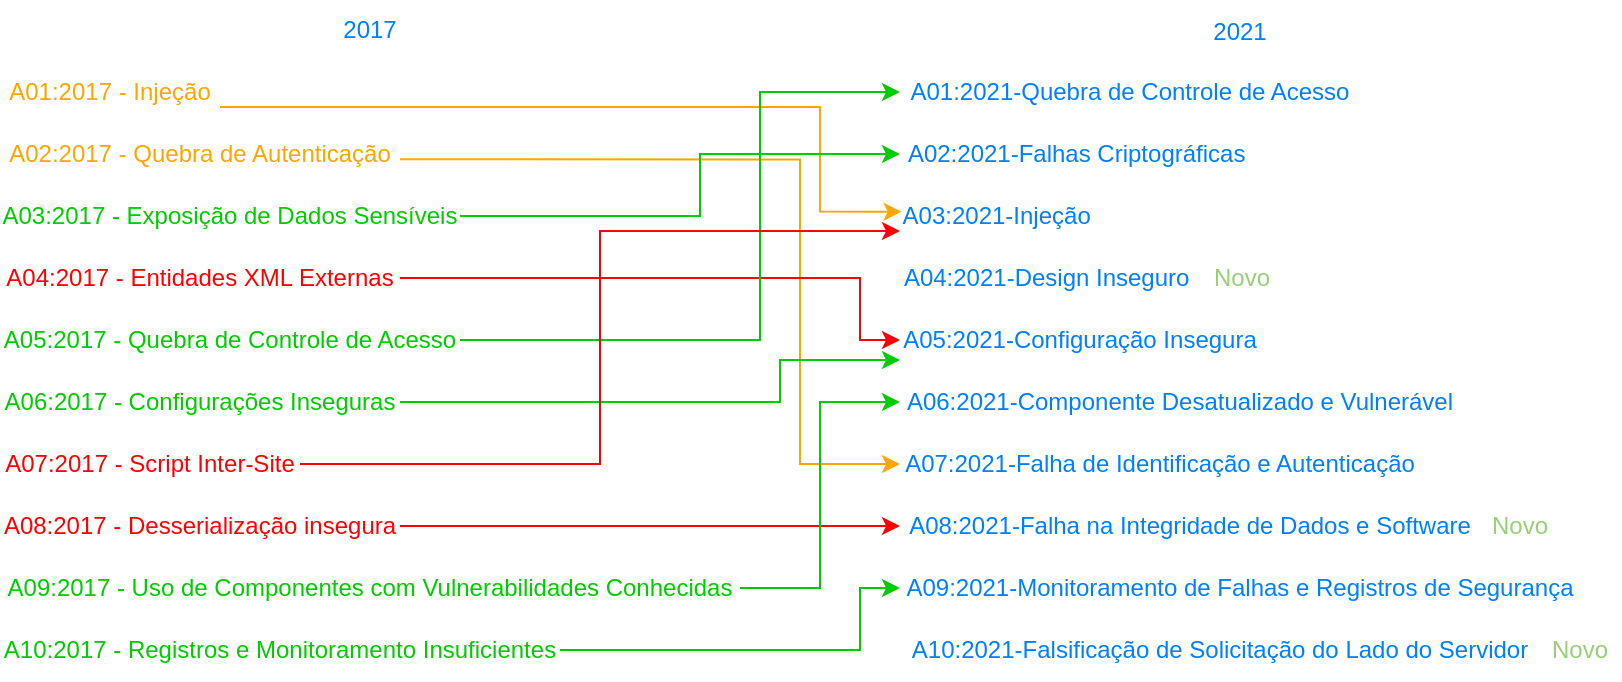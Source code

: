 <mxfile version="15.2.7" type="device"><diagram id="BOndHCQQGmPP5ZIdZ1Ay" name="Página-1"><mxGraphModel dx="1576" dy="583" grid="1" gridSize="10" guides="1" tooltips="1" connect="1" arrows="1" fold="1" page="1" pageScale="1" pageWidth="827" pageHeight="1169" math="0" shadow="0"><root><mxCell id="0"/><mxCell id="1" parent="0"/><mxCell id="EqawSOAmwR4icaeeVCUS-1" value="2017" style="text;html=1;strokeColor=none;fillColor=none;align=center;verticalAlign=middle;whiteSpace=wrap;rounded=0;fontColor=#007FFF;" parent="1" vertex="1"><mxGeometry x="110" y="160" width="30" height="30" as="geometry"/></mxCell><mxCell id="EqawSOAmwR4icaeeVCUS-27" style="edgeStyle=orthogonalEdgeStyle;rounded=0;orthogonalLoop=1;jettySize=auto;html=1;fontColor=#FF0000;strokeColor=#FFA500;entryX=0.008;entryY=0.428;entryDx=0;entryDy=0;entryPerimeter=0;exitX=1;exitY=0.75;exitDx=0;exitDy=0;" parent="1" source="EqawSOAmwR4icaeeVCUS-4" target="EqawSOAmwR4icaeeVCUS-16" edge="1"><mxGeometry relative="1" as="geometry"><mxPoint x="380" y="268" as="targetPoint"/><Array as="points"><mxPoint x="350" y="214"/><mxPoint x="350" y="266"/></Array></mxGeometry></mxCell><mxCell id="EqawSOAmwR4icaeeVCUS-4" value="A01:2017 - Injeção" style="text;html=1;strokeColor=none;fillColor=none;align=center;verticalAlign=middle;whiteSpace=wrap;rounded=0;fontColor=#FFA500;" parent="1" vertex="1"><mxGeometry x="-60" y="191" width="110" height="30" as="geometry"/></mxCell><mxCell id="EqawSOAmwR4icaeeVCUS-28" style="edgeStyle=orthogonalEdgeStyle;rounded=0;orthogonalLoop=1;jettySize=auto;html=1;entryX=0;entryY=0.5;entryDx=0;entryDy=0;fontColor=#FF0000;strokeColor=#FFA500;exitX=1;exitY=0.589;exitDx=0;exitDy=0;exitPerimeter=0;" parent="1" source="EqawSOAmwR4icaeeVCUS-5" target="EqawSOAmwR4icaeeVCUS-20" edge="1"><mxGeometry relative="1" as="geometry"><Array as="points"><mxPoint x="340" y="240"/><mxPoint x="340" y="392"/></Array></mxGeometry></mxCell><mxCell id="EqawSOAmwR4icaeeVCUS-5" value="A02:2017 - Quebra de Autenticação" style="text;html=1;strokeColor=none;fillColor=none;align=center;verticalAlign=middle;whiteSpace=wrap;rounded=0;fontColor=#FFA500;" parent="1" vertex="1"><mxGeometry x="-60" y="222" width="200" height="30" as="geometry"/></mxCell><mxCell id="EqawSOAmwR4icaeeVCUS-30" style="edgeStyle=orthogonalEdgeStyle;rounded=0;orthogonalLoop=1;jettySize=auto;html=1;entryX=0;entryY=0.5;entryDx=0;entryDy=0;fontColor=#FF0000;strokeColor=#00CC00;" parent="1" source="EqawSOAmwR4icaeeVCUS-6" target="EqawSOAmwR4icaeeVCUS-15" edge="1"><mxGeometry relative="1" as="geometry"><Array as="points"><mxPoint x="290" y="268"/><mxPoint x="290" y="237"/></Array></mxGeometry></mxCell><mxCell id="EqawSOAmwR4icaeeVCUS-6" value="A03:2017 - Exposição de Dados Sensíveis" style="text;html=1;strokeColor=none;fillColor=none;align=center;verticalAlign=middle;whiteSpace=wrap;rounded=0;fontColor=#00CC00;" parent="1" vertex="1"><mxGeometry x="-60" y="253" width="230" height="30" as="geometry"/></mxCell><mxCell id="EqawSOAmwR4icaeeVCUS-35" style="edgeStyle=orthogonalEdgeStyle;rounded=0;orthogonalLoop=1;jettySize=auto;html=1;entryX=0;entryY=0.5;entryDx=0;entryDy=0;fontColor=#FF0000;strokeColor=#FF0000;" parent="1" source="EqawSOAmwR4icaeeVCUS-7" target="EqawSOAmwR4icaeeVCUS-18" edge="1"><mxGeometry relative="1" as="geometry"><Array as="points"><mxPoint x="370" y="299"/><mxPoint x="370" y="330"/></Array></mxGeometry></mxCell><mxCell id="EqawSOAmwR4icaeeVCUS-7" value="A04:2017 - Entidades XML Externas" style="text;html=1;strokeColor=none;fillColor=none;align=center;verticalAlign=middle;whiteSpace=wrap;rounded=0;fontColor=#FF0000;" parent="1" vertex="1"><mxGeometry x="-60" y="284" width="200" height="30" as="geometry"/></mxCell><mxCell id="EqawSOAmwR4icaeeVCUS-31" style="edgeStyle=orthogonalEdgeStyle;rounded=0;orthogonalLoop=1;jettySize=auto;html=1;entryX=0;entryY=0.5;entryDx=0;entryDy=0;fontColor=#FF0000;strokeColor=#00CC00;" parent="1" source="EqawSOAmwR4icaeeVCUS-8" target="EqawSOAmwR4icaeeVCUS-14" edge="1"><mxGeometry relative="1" as="geometry"><Array as="points"><mxPoint x="320" y="330"/><mxPoint x="320" y="206"/></Array></mxGeometry></mxCell><mxCell id="EqawSOAmwR4icaeeVCUS-8" value="A05:2017 - Quebra de Controle de Acesso" style="text;html=1;strokeColor=none;fillColor=none;align=center;verticalAlign=middle;whiteSpace=wrap;rounded=0;fontColor=#00CC00;" parent="1" vertex="1"><mxGeometry x="-60" y="315" width="230" height="30" as="geometry"/></mxCell><mxCell id="EqawSOAmwR4icaeeVCUS-32" style="edgeStyle=orthogonalEdgeStyle;rounded=0;orthogonalLoop=1;jettySize=auto;html=1;fontColor=#FF0000;strokeColor=#00CC00;" parent="1" source="EqawSOAmwR4icaeeVCUS-9" target="EqawSOAmwR4icaeeVCUS-18" edge="1"><mxGeometry relative="1" as="geometry"><Array as="points"><mxPoint x="330" y="361"/><mxPoint x="330" y="340"/></Array></mxGeometry></mxCell><mxCell id="EqawSOAmwR4icaeeVCUS-9" value="A06:2017 - Configurações Inseguras" style="text;html=1;strokeColor=none;fillColor=none;align=center;verticalAlign=middle;whiteSpace=wrap;rounded=0;fontColor=#00CC00;" parent="1" vertex="1"><mxGeometry x="-60" y="346" width="200" height="30" as="geometry"/></mxCell><mxCell id="EqawSOAmwR4icaeeVCUS-37" style="edgeStyle=orthogonalEdgeStyle;rounded=0;orthogonalLoop=1;jettySize=auto;html=1;entryX=0;entryY=0.75;entryDx=0;entryDy=0;fontColor=#FF0000;strokeColor=#FF0000;" parent="1" source="EqawSOAmwR4icaeeVCUS-10" target="EqawSOAmwR4icaeeVCUS-16" edge="1"><mxGeometry relative="1" as="geometry"/></mxCell><mxCell id="EqawSOAmwR4icaeeVCUS-10" value="A07:2017 - Script Inter-Site" style="text;html=1;strokeColor=none;fillColor=none;align=center;verticalAlign=middle;whiteSpace=wrap;rounded=0;fontColor=#FF0000;" parent="1" vertex="1"><mxGeometry x="-60" y="377" width="150" height="30" as="geometry"/></mxCell><mxCell id="EqawSOAmwR4icaeeVCUS-38" style="edgeStyle=orthogonalEdgeStyle;rounded=0;orthogonalLoop=1;jettySize=auto;html=1;fontColor=#FF0000;strokeColor=#FF0000;" parent="1" source="EqawSOAmwR4icaeeVCUS-11" target="EqawSOAmwR4icaeeVCUS-21" edge="1"><mxGeometry relative="1" as="geometry"/></mxCell><mxCell id="EqawSOAmwR4icaeeVCUS-11" value="A08:2017 - Desserialização insegura" style="text;html=1;strokeColor=none;fillColor=none;align=center;verticalAlign=middle;whiteSpace=wrap;rounded=0;fontColor=#FF0000;" parent="1" vertex="1"><mxGeometry x="-60" y="408" width="200" height="30" as="geometry"/></mxCell><mxCell id="EqawSOAmwR4icaeeVCUS-33" style="edgeStyle=orthogonalEdgeStyle;rounded=0;orthogonalLoop=1;jettySize=auto;html=1;entryX=0;entryY=0.5;entryDx=0;entryDy=0;fontColor=#FF0000;strokeColor=#00CC00;" parent="1" source="EqawSOAmwR4icaeeVCUS-12" target="EqawSOAmwR4icaeeVCUS-19" edge="1"><mxGeometry relative="1" as="geometry"/></mxCell><mxCell id="EqawSOAmwR4icaeeVCUS-12" value="A09:2017 - Uso de Componentes com Vulnerabilidades Conhecidas" style="text;html=1;strokeColor=none;fillColor=none;align=center;verticalAlign=middle;whiteSpace=wrap;rounded=0;fontColor=#00CC00;" parent="1" vertex="1"><mxGeometry x="-60" y="439" width="370" height="30" as="geometry"/></mxCell><mxCell id="EqawSOAmwR4icaeeVCUS-34" style="edgeStyle=orthogonalEdgeStyle;rounded=0;orthogonalLoop=1;jettySize=auto;html=1;entryX=0;entryY=0.5;entryDx=0;entryDy=0;fontColor=#FF0000;strokeColor=#00CC00;" parent="1" source="EqawSOAmwR4icaeeVCUS-13" target="EqawSOAmwR4icaeeVCUS-22" edge="1"><mxGeometry relative="1" as="geometry"><Array as="points"><mxPoint x="370" y="485"/><mxPoint x="370" y="454"/></Array></mxGeometry></mxCell><mxCell id="EqawSOAmwR4icaeeVCUS-13" value="A10:2017 - Registros e Monitoramento Insuficientes" style="text;html=1;strokeColor=none;fillColor=none;align=center;verticalAlign=middle;whiteSpace=wrap;rounded=0;fontColor=#00CC00;" parent="1" vertex="1"><mxGeometry x="-60" y="470" width="280" height="30" as="geometry"/></mxCell><mxCell id="EqawSOAmwR4icaeeVCUS-14" value="A01:2021-Quebra de Controle de Acesso" style="text;html=1;strokeColor=none;fillColor=none;align=center;verticalAlign=middle;whiteSpace=wrap;rounded=0;fontColor=#007FFF;" parent="1" vertex="1"><mxGeometry x="390" y="191" width="230" height="30" as="geometry"/></mxCell><mxCell id="EqawSOAmwR4icaeeVCUS-15" value="A02:2021-Falhas Criptográficas&amp;nbsp;" style="text;html=1;strokeColor=none;fillColor=none;align=center;verticalAlign=middle;whiteSpace=wrap;rounded=0;fontColor=#007FFF;" parent="1" vertex="1"><mxGeometry x="390" y="222" width="180" height="30" as="geometry"/></mxCell><mxCell id="EqawSOAmwR4icaeeVCUS-16" value="A03:2021-Injeção&amp;nbsp;" style="text;html=1;strokeColor=none;fillColor=none;align=center;verticalAlign=middle;whiteSpace=wrap;rounded=0;fontColor=#007FFF;" parent="1" vertex="1"><mxGeometry x="390" y="253" width="100" height="30" as="geometry"/></mxCell><mxCell id="EqawSOAmwR4icaeeVCUS-17" value="A04:2021-Design Inseguro&amp;nbsp;" style="text;html=1;strokeColor=none;fillColor=none;align=center;verticalAlign=middle;whiteSpace=wrap;rounded=0;fontColor=#007FFF;" parent="1" vertex="1"><mxGeometry x="390" y="284" width="150" height="30" as="geometry"/></mxCell><mxCell id="EqawSOAmwR4icaeeVCUS-18" value="A05:2021-Configuração Insegura" style="text;html=1;strokeColor=none;fillColor=none;align=center;verticalAlign=middle;whiteSpace=wrap;rounded=0;fontColor=#007FFF;" parent="1" vertex="1"><mxGeometry x="390" y="315" width="180" height="30" as="geometry"/></mxCell><mxCell id="EqawSOAmwR4icaeeVCUS-19" value="A06:2021-Componente Desatualizado e Vulnerável" style="text;html=1;strokeColor=none;fillColor=none;align=center;verticalAlign=middle;whiteSpace=wrap;rounded=0;fontColor=#007FFF;" parent="1" vertex="1"><mxGeometry x="390" y="346" width="280" height="30" as="geometry"/></mxCell><mxCell id="EqawSOAmwR4icaeeVCUS-20" value="A07:2021-Falha de Identificação e Autenticação" style="text;html=1;strokeColor=none;fillColor=none;align=center;verticalAlign=middle;whiteSpace=wrap;rounded=0;fontColor=#007FFF;" parent="1" vertex="1"><mxGeometry x="390" y="377" width="260" height="30" as="geometry"/></mxCell><mxCell id="EqawSOAmwR4icaeeVCUS-21" value="A08:2021-Falha na Integridade de Dados e Software" style="text;html=1;strokeColor=none;fillColor=none;align=center;verticalAlign=middle;whiteSpace=wrap;rounded=0;fontColor=#007FFF;" parent="1" vertex="1"><mxGeometry x="390" y="408" width="290" height="30" as="geometry"/></mxCell><mxCell id="EqawSOAmwR4icaeeVCUS-22" value="A09:2021-Monitoramento de Falhas e Registros de Segurança" style="text;html=1;strokeColor=none;fillColor=none;align=center;verticalAlign=middle;whiteSpace=wrap;rounded=0;fontColor=#007FFF;" parent="1" vertex="1"><mxGeometry x="390" y="439" width="340" height="30" as="geometry"/></mxCell><mxCell id="EqawSOAmwR4icaeeVCUS-23" value="A10:2021-Falsificação de Solicitação do Lado do Servidor" style="text;html=1;strokeColor=none;fillColor=none;align=center;verticalAlign=middle;whiteSpace=wrap;rounded=0;fontColor=#007FFF;" parent="1" vertex="1"><mxGeometry x="390" y="470" width="320" height="30" as="geometry"/></mxCell><mxCell id="EqawSOAmwR4icaeeVCUS-24" value="2021" style="text;html=1;strokeColor=none;fillColor=none;align=center;verticalAlign=middle;whiteSpace=wrap;rounded=0;fontColor=#007FFF;" parent="1" vertex="1"><mxGeometry x="545" y="161" width="30" height="30" as="geometry"/></mxCell><mxCell id="EqawSOAmwR4icaeeVCUS-40" value="Novo" style="text;html=1;strokeColor=none;fillColor=none;align=center;verticalAlign=middle;whiteSpace=wrap;rounded=0;fontColor=#97D077;" parent="1" vertex="1"><mxGeometry x="541" y="287.5" width="40" height="23" as="geometry"/></mxCell><mxCell id="EqawSOAmwR4icaeeVCUS-41" value="Novo" style="text;html=1;strokeColor=none;fillColor=none;align=center;verticalAlign=middle;whiteSpace=wrap;rounded=0;fontColor=#97D077;" parent="1" vertex="1"><mxGeometry x="680" y="411.5" width="40" height="23" as="geometry"/></mxCell><mxCell id="EqawSOAmwR4icaeeVCUS-42" value="Novo" style="text;html=1;strokeColor=none;fillColor=none;align=center;verticalAlign=middle;whiteSpace=wrap;rounded=0;fontColor=#97D077;" parent="1" vertex="1"><mxGeometry x="710" y="473.5" width="40" height="23" as="geometry"/></mxCell></root></mxGraphModel></diagram></mxfile>